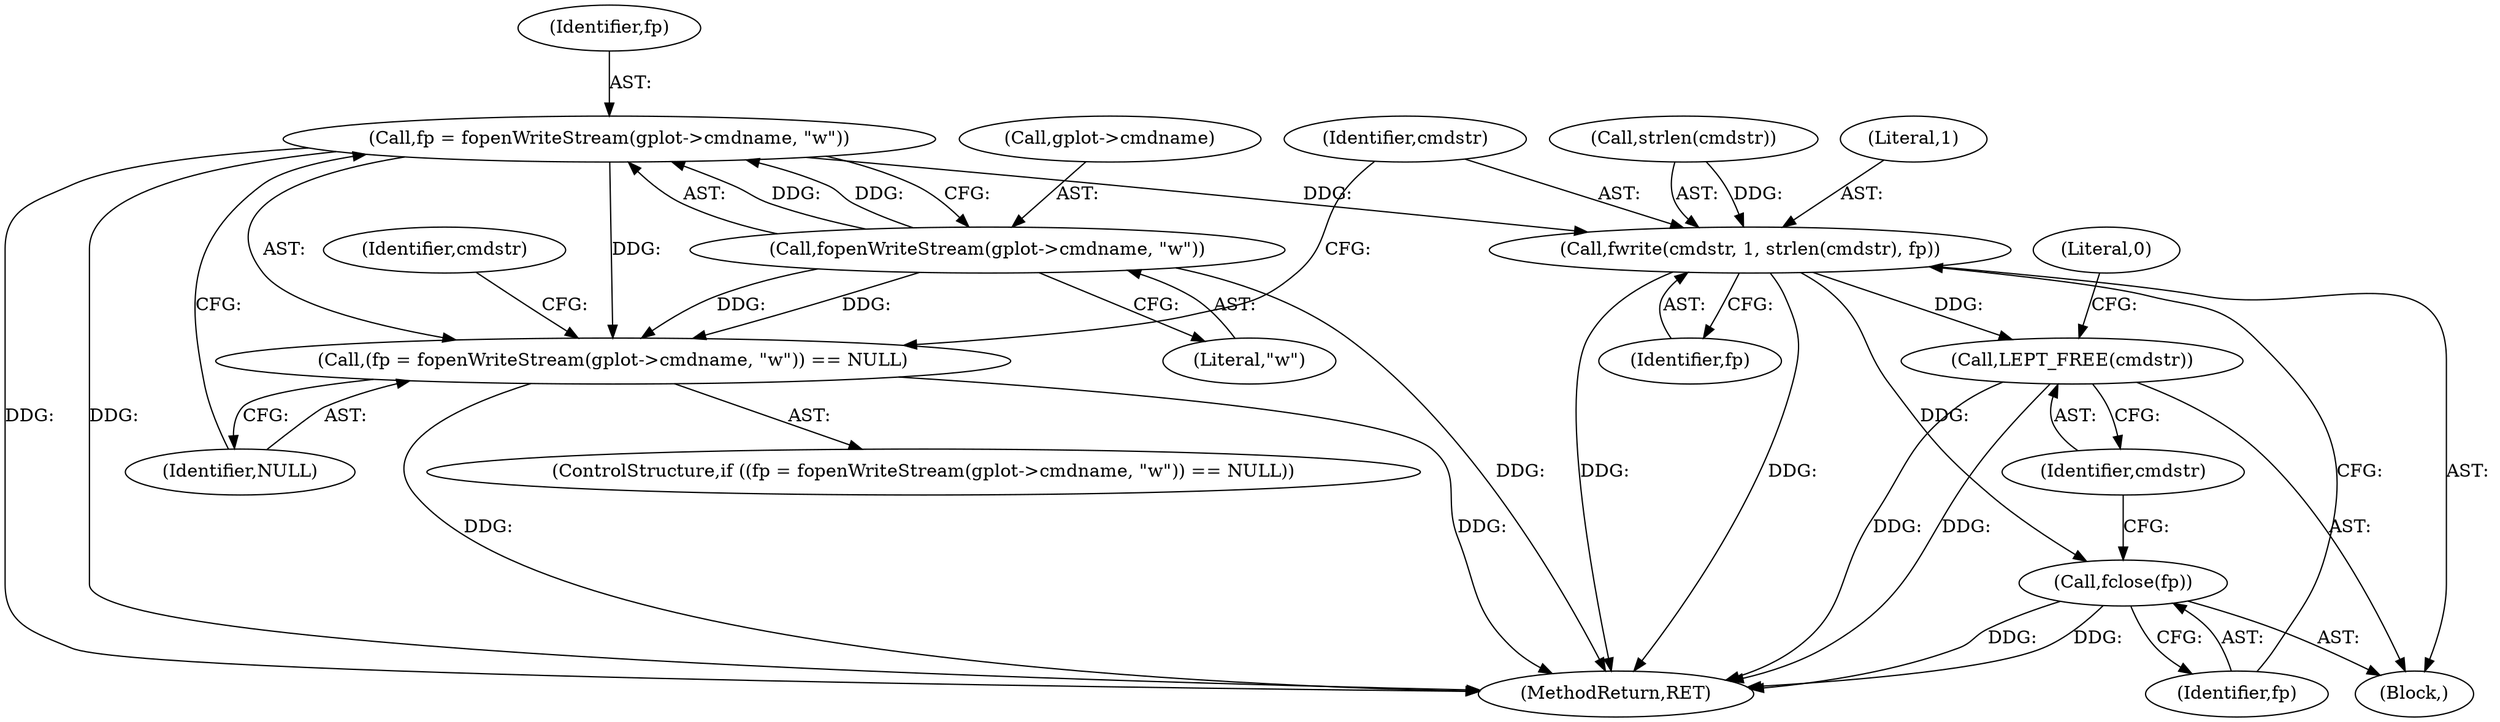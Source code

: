 digraph "0_leptonica_ee301cb2029db8a6289c5295daa42bba7715e99a_2@API" {
"1000406" [label="(Call,fp = fopenWriteStream(gplot->cmdname, \"w\"))"];
"1000408" [label="(Call,fopenWriteStream(gplot->cmdname, \"w\"))"];
"1000405" [label="(Call,(fp = fopenWriteStream(gplot->cmdname, \"w\")) == NULL)"];
"1000422" [label="(Call,fwrite(cmdstr, 1, strlen(cmdstr), fp))"];
"1000428" [label="(Call,fclose(fp))"];
"1000430" [label="(Call,LEPT_FREE(cmdstr))"];
"1000434" [label="(MethodReturn,RET)"];
"1000429" [label="(Identifier,fp)"];
"1000416" [label="(Identifier,cmdstr)"];
"1000109" [label="(Block,)"];
"1000409" [label="(Call,gplot->cmdname)"];
"1000422" [label="(Call,fwrite(cmdstr, 1, strlen(cmdstr), fp))"];
"1000413" [label="(Identifier,NULL)"];
"1000433" [label="(Literal,0)"];
"1000427" [label="(Identifier,fp)"];
"1000408" [label="(Call,fopenWriteStream(gplot->cmdname, \"w\"))"];
"1000406" [label="(Call,fp = fopenWriteStream(gplot->cmdname, \"w\"))"];
"1000405" [label="(Call,(fp = fopenWriteStream(gplot->cmdname, \"w\")) == NULL)"];
"1000404" [label="(ControlStructure,if ((fp = fopenWriteStream(gplot->cmdname, \"w\")) == NULL))"];
"1000425" [label="(Call,strlen(cmdstr))"];
"1000424" [label="(Literal,1)"];
"1000428" [label="(Call,fclose(fp))"];
"1000412" [label="(Literal,\"w\")"];
"1000407" [label="(Identifier,fp)"];
"1000431" [label="(Identifier,cmdstr)"];
"1000430" [label="(Call,LEPT_FREE(cmdstr))"];
"1000423" [label="(Identifier,cmdstr)"];
"1000406" -> "1000405"  [label="AST: "];
"1000406" -> "1000408"  [label="CFG: "];
"1000407" -> "1000406"  [label="AST: "];
"1000408" -> "1000406"  [label="AST: "];
"1000413" -> "1000406"  [label="CFG: "];
"1000406" -> "1000434"  [label="DDG: "];
"1000406" -> "1000434"  [label="DDG: "];
"1000406" -> "1000405"  [label="DDG: "];
"1000408" -> "1000406"  [label="DDG: "];
"1000408" -> "1000406"  [label="DDG: "];
"1000406" -> "1000422"  [label="DDG: "];
"1000408" -> "1000412"  [label="CFG: "];
"1000409" -> "1000408"  [label="AST: "];
"1000412" -> "1000408"  [label="AST: "];
"1000408" -> "1000434"  [label="DDG: "];
"1000408" -> "1000405"  [label="DDG: "];
"1000408" -> "1000405"  [label="DDG: "];
"1000405" -> "1000404"  [label="AST: "];
"1000405" -> "1000413"  [label="CFG: "];
"1000413" -> "1000405"  [label="AST: "];
"1000416" -> "1000405"  [label="CFG: "];
"1000423" -> "1000405"  [label="CFG: "];
"1000405" -> "1000434"  [label="DDG: "];
"1000405" -> "1000434"  [label="DDG: "];
"1000422" -> "1000109"  [label="AST: "];
"1000422" -> "1000427"  [label="CFG: "];
"1000423" -> "1000422"  [label="AST: "];
"1000424" -> "1000422"  [label="AST: "];
"1000425" -> "1000422"  [label="AST: "];
"1000427" -> "1000422"  [label="AST: "];
"1000429" -> "1000422"  [label="CFG: "];
"1000422" -> "1000434"  [label="DDG: "];
"1000422" -> "1000434"  [label="DDG: "];
"1000425" -> "1000422"  [label="DDG: "];
"1000422" -> "1000428"  [label="DDG: "];
"1000422" -> "1000430"  [label="DDG: "];
"1000428" -> "1000109"  [label="AST: "];
"1000428" -> "1000429"  [label="CFG: "];
"1000429" -> "1000428"  [label="AST: "];
"1000431" -> "1000428"  [label="CFG: "];
"1000428" -> "1000434"  [label="DDG: "];
"1000428" -> "1000434"  [label="DDG: "];
"1000430" -> "1000109"  [label="AST: "];
"1000430" -> "1000431"  [label="CFG: "];
"1000431" -> "1000430"  [label="AST: "];
"1000433" -> "1000430"  [label="CFG: "];
"1000430" -> "1000434"  [label="DDG: "];
"1000430" -> "1000434"  [label="DDG: "];
}
